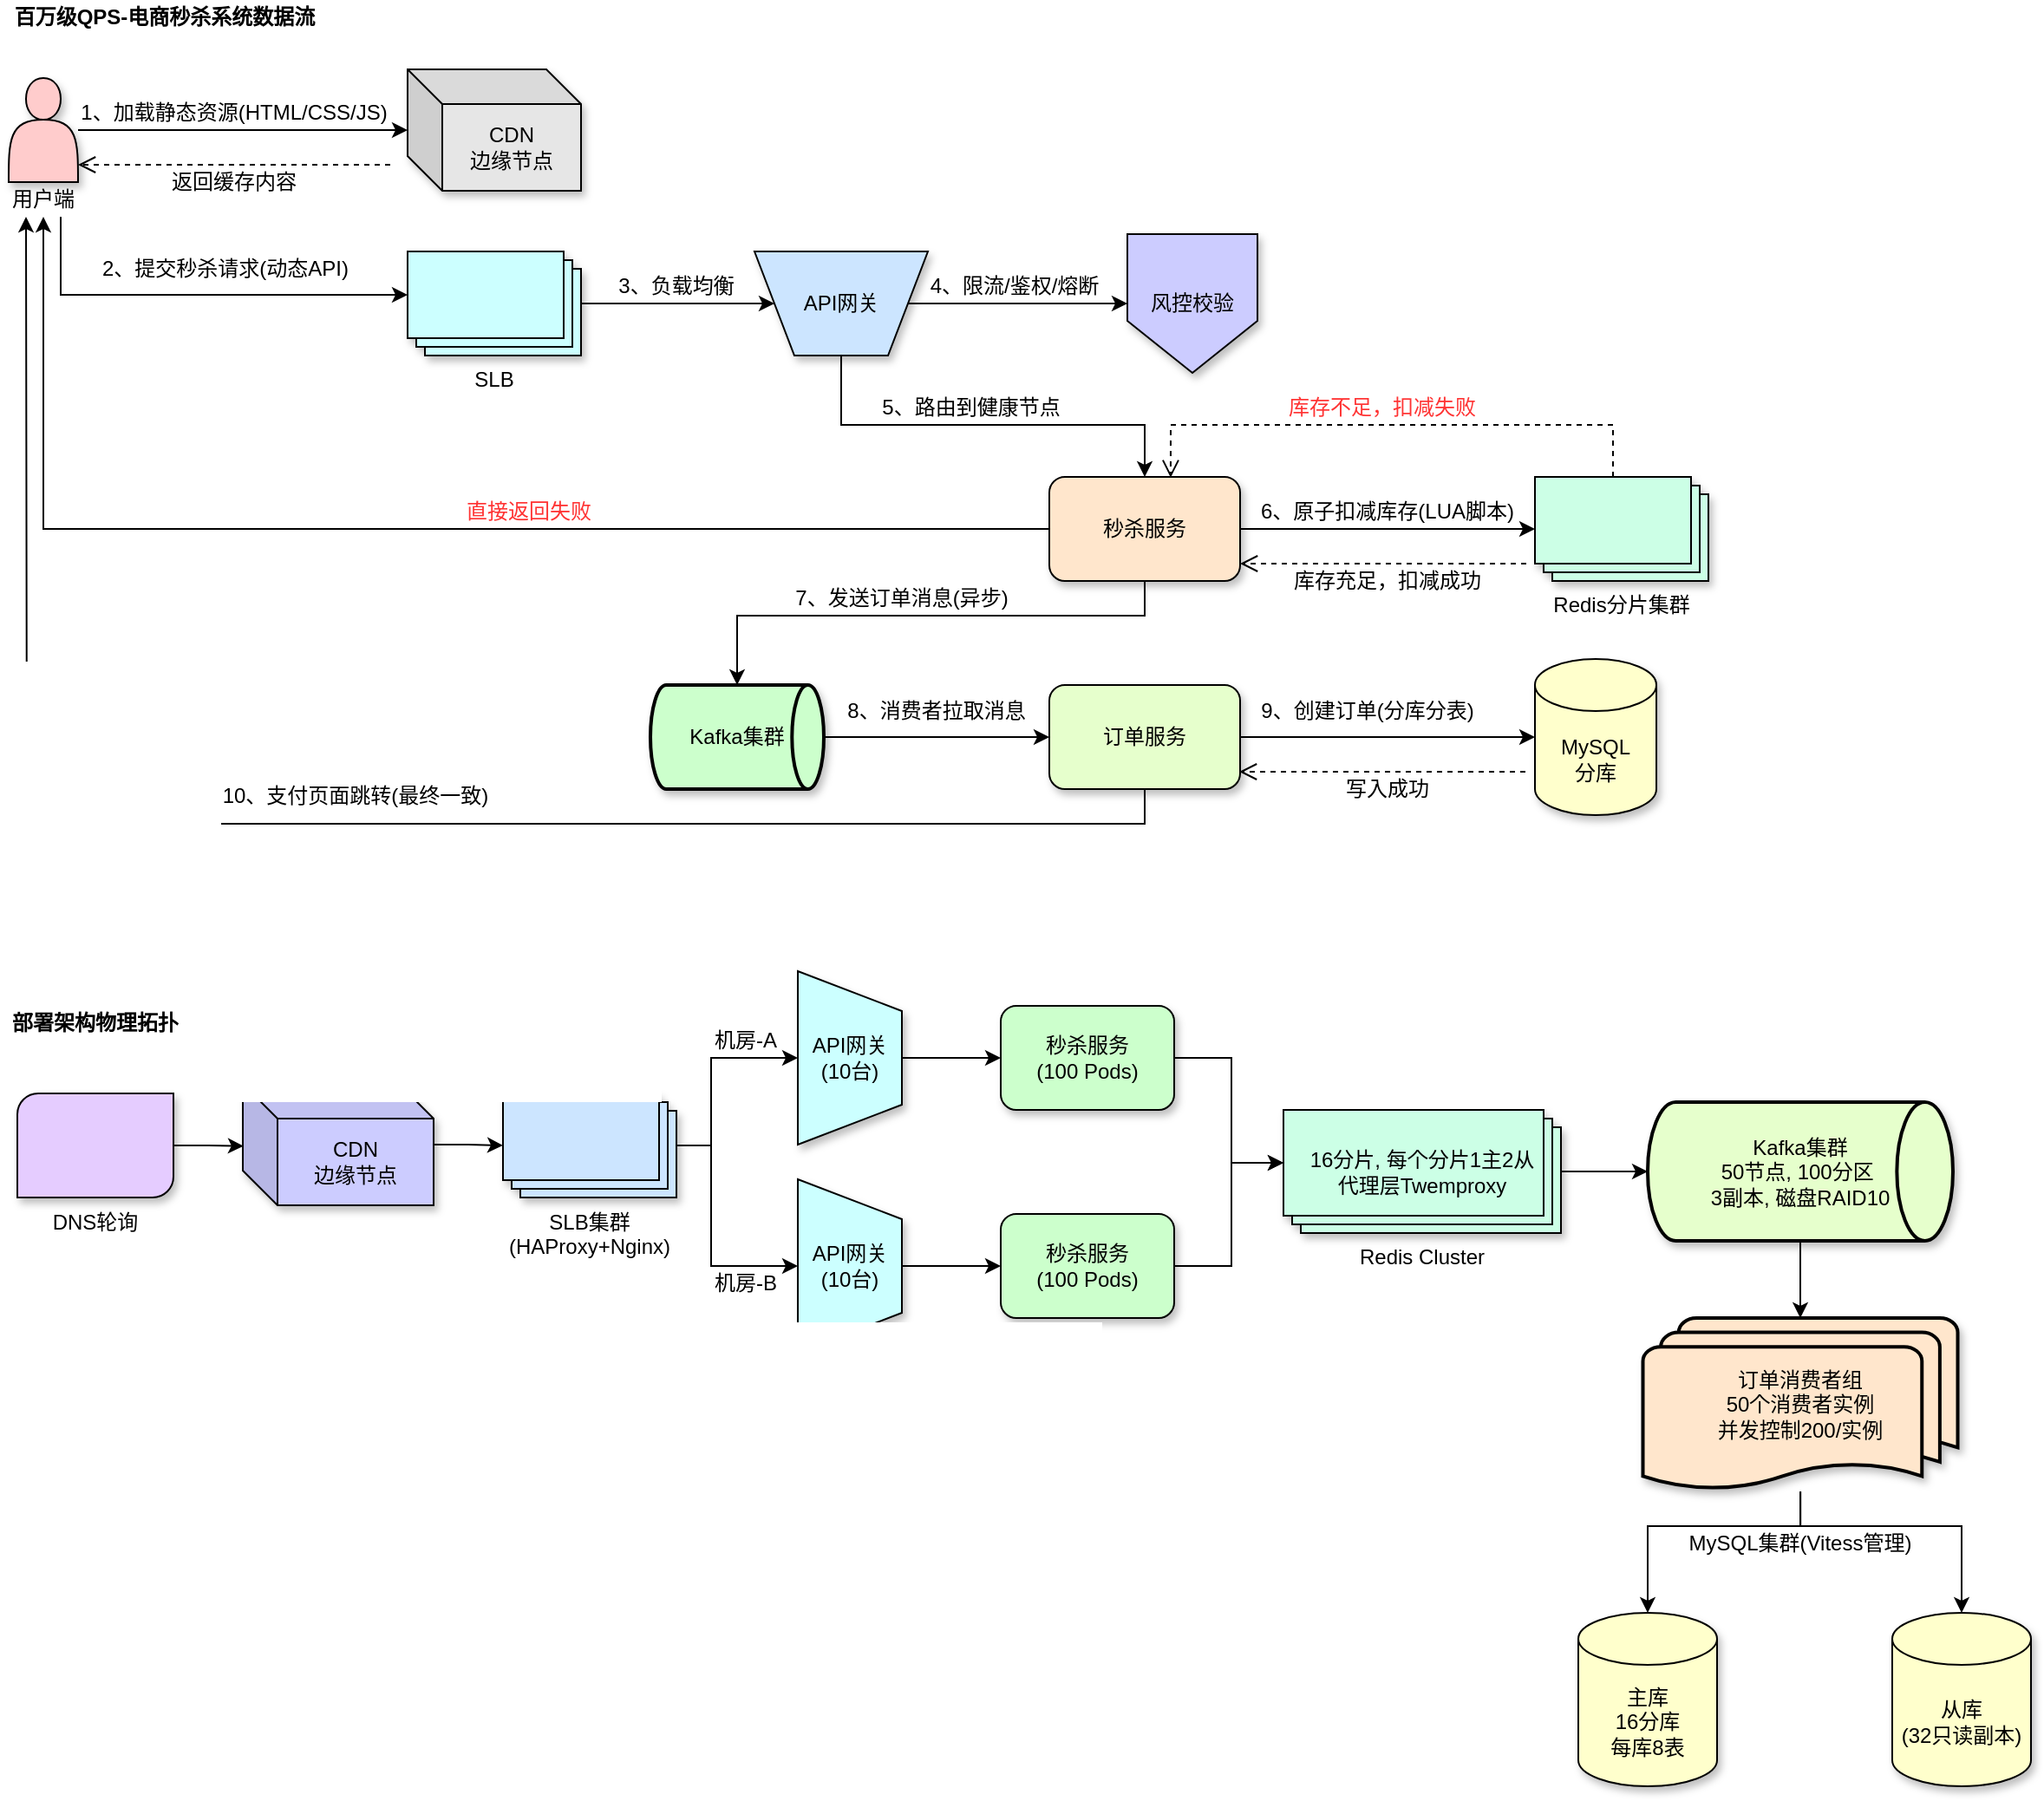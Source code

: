 <mxfile version="28.0.9">
  <diagram name="第 1 页" id="k43kZNhG20Ze2N2HWTyA">
    <mxGraphModel dx="1590" dy="773" grid="1" gridSize="10" guides="1" tooltips="1" connect="1" arrows="1" fold="1" page="1" pageScale="1" pageWidth="827" pageHeight="1169" math="0" shadow="0">
      <root>
        <mxCell id="0" />
        <mxCell id="1" parent="0" />
        <mxCell id="1ftXG66yDCKegP6t7TGQ-6" value="" style="group" parent="1" vertex="1" connectable="0">
          <mxGeometry x="130" y="100" width="980" height="430" as="geometry" />
        </mxCell>
        <mxCell id="aPgc8lN7X9PTBHeojlWt-1" value="" style="shape=actor;whiteSpace=wrap;html=1;shadow=1;fillColor=#FFCCCC;" parent="1ftXG66yDCKegP6t7TGQ-6" vertex="1">
          <mxGeometry y="5" width="40" height="60" as="geometry" />
        </mxCell>
        <mxCell id="aPgc8lN7X9PTBHeojlWt-2" value="CDN&lt;br&gt;边缘节点" style="shape=cube;whiteSpace=wrap;html=1;boundedLbl=1;backgroundOutline=1;darkOpacity=0.05;darkOpacity2=0.1;fillColor=#E6E6E6;shadow=1;" parent="1ftXG66yDCKegP6t7TGQ-6" vertex="1">
          <mxGeometry x="230" width="100" height="70" as="geometry" />
        </mxCell>
        <mxCell id="aPgc8lN7X9PTBHeojlWt-3" value="SLB" style="verticalLabelPosition=bottom;verticalAlign=top;html=1;shape=mxgraph.basic.layered_rect;dx=10;outlineConnect=0;whiteSpace=wrap;fillColor=#CCFFFF;shadow=1;" parent="1ftXG66yDCKegP6t7TGQ-6" vertex="1">
          <mxGeometry x="230" y="105" width="100" height="60" as="geometry" />
        </mxCell>
        <mxCell id="aPgc8lN7X9PTBHeojlWt-22" style="edgeStyle=orthogonalEdgeStyle;rounded=0;orthogonalLoop=1;jettySize=auto;html=1;entryX=0.5;entryY=0;entryDx=0;entryDy=0;exitX=0.5;exitY=1;exitDx=0;exitDy=0;" parent="1ftXG66yDCKegP6t7TGQ-6" source="aPgc8lN7X9PTBHeojlWt-4" target="aPgc8lN7X9PTBHeojlWt-9" edge="1">
          <mxGeometry relative="1" as="geometry">
            <Array as="points">
              <mxPoint x="480" y="205" />
              <mxPoint x="655" y="205" />
            </Array>
          </mxGeometry>
        </mxCell>
        <mxCell id="aPgc8lN7X9PTBHeojlWt-4" value="API网关" style="verticalLabelPosition=middle;verticalAlign=middle;html=1;shape=trapezoid;perimeter=trapezoidPerimeter;whiteSpace=wrap;size=0.23;arcSize=10;flipV=1;labelPosition=center;align=center;fillColor=#CCE5FF;shadow=1;" parent="1ftXG66yDCKegP6t7TGQ-6" vertex="1">
          <mxGeometry x="430" y="105" width="100" height="60" as="geometry" />
        </mxCell>
        <mxCell id="aPgc8lN7X9PTBHeojlWt-37" style="edgeStyle=orthogonalEdgeStyle;rounded=0;orthogonalLoop=1;jettySize=auto;html=1;exitX=1;exitY=0.5;exitDx=0;exitDy=0;exitPerimeter=0;entryX=0;entryY=0.5;entryDx=0;entryDy=0;" parent="1ftXG66yDCKegP6t7TGQ-6" source="aPgc8lN7X9PTBHeojlWt-7" target="aPgc8lN7X9PTBHeojlWt-10" edge="1">
          <mxGeometry relative="1" as="geometry" />
        </mxCell>
        <mxCell id="aPgc8lN7X9PTBHeojlWt-7" value="Kafka集群" style="strokeWidth=2;html=1;shape=mxgraph.flowchart.direct_data;whiteSpace=wrap;fillColor=#CCFFCC;shadow=1;" parent="1ftXG66yDCKegP6t7TGQ-6" vertex="1">
          <mxGeometry x="370" y="355" width="100" height="60" as="geometry" />
        </mxCell>
        <mxCell id="aPgc8lN7X9PTBHeojlWt-8" value="Redis分片集群" style="verticalLabelPosition=bottom;verticalAlign=top;html=1;shape=mxgraph.basic.layered_rect;dx=10;outlineConnect=0;whiteSpace=wrap;fillColor=#CCFFE6;shadow=1;" parent="1ftXG66yDCKegP6t7TGQ-6" vertex="1">
          <mxGeometry x="880" y="235" width="100" height="60" as="geometry" />
        </mxCell>
        <mxCell id="aPgc8lN7X9PTBHeojlWt-54" style="edgeStyle=orthogonalEdgeStyle;rounded=0;orthogonalLoop=1;jettySize=auto;html=1;entryX=0.5;entryY=1;entryDx=0;entryDy=0;" parent="1ftXG66yDCKegP6t7TGQ-6" source="aPgc8lN7X9PTBHeojlWt-9" target="aPgc8lN7X9PTBHeojlWt-51" edge="1">
          <mxGeometry relative="1" as="geometry" />
        </mxCell>
        <mxCell id="aPgc8lN7X9PTBHeojlWt-9" value="秒杀服务" style="rounded=1;whiteSpace=wrap;html=1;shadow=1;fillColor=#FFE6CC;" parent="1ftXG66yDCKegP6t7TGQ-6" vertex="1">
          <mxGeometry x="600" y="235" width="110" height="60" as="geometry" />
        </mxCell>
        <mxCell id="aPgc8lN7X9PTBHeojlWt-42" style="edgeStyle=orthogonalEdgeStyle;rounded=0;orthogonalLoop=1;jettySize=auto;html=1;exitX=0.5;exitY=1;exitDx=0;exitDy=0;" parent="1ftXG66yDCKegP6t7TGQ-6" source="aPgc8lN7X9PTBHeojlWt-10" edge="1">
          <mxGeometry relative="1" as="geometry">
            <mxPoint x="10" y="85" as="targetPoint" />
          </mxGeometry>
        </mxCell>
        <mxCell id="aPgc8lN7X9PTBHeojlWt-10" value="订单服务" style="rounded=1;whiteSpace=wrap;html=1;fillColor=#E6FFCC;shadow=1;" parent="1ftXG66yDCKegP6t7TGQ-6" vertex="1">
          <mxGeometry x="600" y="355" width="110" height="60" as="geometry" />
        </mxCell>
        <mxCell id="aPgc8lN7X9PTBHeojlWt-11" value="MySQL&lt;br&gt;分库" style="shape=cylinder3;whiteSpace=wrap;html=1;boundedLbl=1;backgroundOutline=1;size=15;fillColor=#FFFFCC;shadow=1;" parent="1ftXG66yDCKegP6t7TGQ-6" vertex="1">
          <mxGeometry x="880" y="340" width="70" height="90" as="geometry" />
        </mxCell>
        <mxCell id="aPgc8lN7X9PTBHeojlWt-16" style="edgeStyle=orthogonalEdgeStyle;rounded=0;orthogonalLoop=1;jettySize=auto;html=1;entryX=0;entryY=0;entryDx=0;entryDy=25;entryPerimeter=0;" parent="1ftXG66yDCKegP6t7TGQ-6" target="aPgc8lN7X9PTBHeojlWt-3" edge="1">
          <mxGeometry relative="1" as="geometry">
            <mxPoint x="30" y="85" as="sourcePoint" />
            <Array as="points">
              <mxPoint x="30" y="130" />
            </Array>
          </mxGeometry>
        </mxCell>
        <mxCell id="aPgc8lN7X9PTBHeojlWt-17" value="2、提交秒杀请求(动态API)" style="text;strokeColor=none;align=center;fillColor=none;html=1;verticalAlign=middle;whiteSpace=wrap;rounded=0;" parent="1ftXG66yDCKegP6t7TGQ-6" vertex="1">
          <mxGeometry x="50" y="105" width="150" height="20" as="geometry" />
        </mxCell>
        <mxCell id="aPgc8lN7X9PTBHeojlWt-20" value="风控校验" style="shape=offPageConnector;whiteSpace=wrap;html=1;fillColor=#CCCCFF;shadow=1;" parent="1ftXG66yDCKegP6t7TGQ-6" vertex="1">
          <mxGeometry x="645" y="95" width="75" height="80" as="geometry" />
        </mxCell>
        <mxCell id="aPgc8lN7X9PTBHeojlWt-23" value="5、路由到健康节点" style="text;strokeColor=none;align=center;fillColor=none;html=1;verticalAlign=middle;whiteSpace=wrap;rounded=0;" parent="1ftXG66yDCKegP6t7TGQ-6" vertex="1">
          <mxGeometry x="500" y="185" width="110" height="20" as="geometry" />
        </mxCell>
        <mxCell id="aPgc8lN7X9PTBHeojlWt-30" value="&lt;font style=&quot;color: rgb(0, 0, 0);&quot;&gt;7、发送订单消息(异步)&lt;/font&gt;" style="text;strokeColor=none;align=center;fillColor=none;html=1;verticalAlign=middle;whiteSpace=wrap;rounded=0;" parent="1ftXG66yDCKegP6t7TGQ-6" vertex="1">
          <mxGeometry x="450" y="295" width="130" height="20" as="geometry" />
        </mxCell>
        <mxCell id="aPgc8lN7X9PTBHeojlWt-32" value="&lt;font style=&quot;color: rgb(0, 0, 0);&quot;&gt;8、消费者拉取消息&lt;/font&gt;" style="text;strokeColor=none;align=center;fillColor=none;html=1;verticalAlign=middle;whiteSpace=wrap;rounded=0;" parent="1ftXG66yDCKegP6t7TGQ-6" vertex="1">
          <mxGeometry x="480" y="360" width="110" height="20" as="geometry" />
        </mxCell>
        <mxCell id="aPgc8lN7X9PTBHeojlWt-39" style="edgeStyle=orthogonalEdgeStyle;rounded=0;orthogonalLoop=1;jettySize=auto;html=1;entryX=0.5;entryY=0;entryDx=0;entryDy=0;entryPerimeter=0;exitX=0.5;exitY=1;exitDx=0;exitDy=0;" parent="1ftXG66yDCKegP6t7TGQ-6" source="aPgc8lN7X9PTBHeojlWt-9" target="aPgc8lN7X9PTBHeojlWt-7" edge="1">
          <mxGeometry relative="1" as="geometry">
            <Array as="points">
              <mxPoint x="655" y="315" />
              <mxPoint x="420" y="315" />
            </Array>
          </mxGeometry>
        </mxCell>
        <mxCell id="aPgc8lN7X9PTBHeojlWt-43" value="10、支付页面跳转(最终一致)" style="text;strokeColor=none;align=center;fillColor=none;html=1;verticalAlign=middle;whiteSpace=wrap;rounded=0;" parent="1ftXG66yDCKegP6t7TGQ-6" vertex="1">
          <mxGeometry x="120" y="407.5" width="160" height="22.5" as="geometry" />
        </mxCell>
        <mxCell id="aPgc8lN7X9PTBHeojlWt-45" value="" style="html=1;verticalAlign=bottom;endArrow=open;dashed=1;endSize=8;curved=0;rounded=0;exitX=0;exitY=0;exitDx=45;exitDy=0;exitPerimeter=0;entryX=0.636;entryY=0.007;entryDx=0;entryDy=0;entryPerimeter=0;" parent="1ftXG66yDCKegP6t7TGQ-6" source="aPgc8lN7X9PTBHeojlWt-8" target="aPgc8lN7X9PTBHeojlWt-9" edge="1">
          <mxGeometry relative="1" as="geometry">
            <mxPoint x="865" y="205" as="sourcePoint" />
            <mxPoint x="670" y="233" as="targetPoint" />
            <Array as="points">
              <mxPoint x="925" y="205" />
              <mxPoint x="670" y="205" />
            </Array>
          </mxGeometry>
        </mxCell>
        <mxCell id="aPgc8lN7X9PTBHeojlWt-46" value="&lt;font style=&quot;color: rgb(255, 51, 51);&quot;&gt;库存不足，扣减失败&lt;/font&gt;" style="text;strokeColor=none;align=center;fillColor=none;html=1;verticalAlign=middle;whiteSpace=wrap;rounded=0;" parent="1ftXG66yDCKegP6t7TGQ-6" vertex="1">
          <mxGeometry x="737" y="185" width="110" height="20" as="geometry" />
        </mxCell>
        <mxCell id="aPgc8lN7X9PTBHeojlWt-48" value="&lt;font style=&quot;color: rgb(255, 51, 51);&quot;&gt;直接返回失败&lt;/font&gt;" style="text;strokeColor=none;align=center;fillColor=none;html=1;verticalAlign=middle;whiteSpace=wrap;rounded=0;" parent="1ftXG66yDCKegP6t7TGQ-6" vertex="1">
          <mxGeometry x="260" y="245" width="80" height="20" as="geometry" />
        </mxCell>
        <mxCell id="aPgc8lN7X9PTBHeojlWt-51" value="用户端" style="text;strokeColor=none;align=center;fillColor=none;html=1;verticalAlign=middle;whiteSpace=wrap;rounded=0;" parent="1ftXG66yDCKegP6t7TGQ-6" vertex="1">
          <mxGeometry y="65" width="40" height="20" as="geometry" />
        </mxCell>
        <mxCell id="1ftXG66yDCKegP6t7TGQ-1" value="" style="group" parent="1ftXG66yDCKegP6t7TGQ-6" vertex="1" connectable="0">
          <mxGeometry x="709.5" y="360" width="165" height="65" as="geometry" />
        </mxCell>
        <mxCell id="aPgc8lN7X9PTBHeojlWt-38" value="&lt;font style=&quot;color: rgb(0, 0, 0);&quot;&gt;9、创建订单(分库分表)&lt;/font&gt;" style="text;strokeColor=none;align=center;fillColor=none;html=1;verticalAlign=middle;whiteSpace=wrap;rounded=0;" parent="1ftXG66yDCKegP6t7TGQ-1" vertex="1">
          <mxGeometry x="10.5" width="127" height="20" as="geometry" />
        </mxCell>
        <mxCell id="aPgc8lN7X9PTBHeojlWt-40" value="" style="html=1;verticalAlign=bottom;endArrow=open;dashed=1;endSize=8;curved=0;rounded=0;" parent="1ftXG66yDCKegP6t7TGQ-1" edge="1">
          <mxGeometry relative="1" as="geometry">
            <mxPoint x="165" y="45" as="sourcePoint" />
            <mxPoint y="45" as="targetPoint" />
          </mxGeometry>
        </mxCell>
        <mxCell id="aPgc8lN7X9PTBHeojlWt-41" value="&lt;font style=&quot;color: rgb(0, 0, 0);&quot;&gt;写入成功&lt;/font&gt;" style="text;strokeColor=none;align=center;fillColor=none;html=1;verticalAlign=middle;whiteSpace=wrap;rounded=0;" parent="1ftXG66yDCKegP6t7TGQ-1" vertex="1">
          <mxGeometry x="60.5" y="45" width="50" height="20" as="geometry" />
        </mxCell>
        <mxCell id="1ftXG66yDCKegP6t7TGQ-2" value="" style="group" parent="1ftXG66yDCKegP6t7TGQ-6" vertex="1" connectable="0">
          <mxGeometry x="710" y="245" width="165" height="60" as="geometry" />
        </mxCell>
        <mxCell id="aPgc8lN7X9PTBHeojlWt-25" value="6、原子扣减库存(LUA脚本)" style="text;strokeColor=none;align=center;fillColor=none;html=1;verticalAlign=middle;whiteSpace=wrap;rounded=0;" parent="1ftXG66yDCKegP6t7TGQ-2" vertex="1">
          <mxGeometry x="10" width="150" height="20" as="geometry" />
        </mxCell>
        <mxCell id="aPgc8lN7X9PTBHeojlWt-26" value="" style="html=1;verticalAlign=bottom;endArrow=open;dashed=1;endSize=8;curved=0;rounded=0;" parent="1ftXG66yDCKegP6t7TGQ-2" edge="1">
          <mxGeometry relative="1" as="geometry">
            <mxPoint x="165" y="40" as="sourcePoint" />
            <mxPoint y="40" as="targetPoint" />
          </mxGeometry>
        </mxCell>
        <mxCell id="aPgc8lN7X9PTBHeojlWt-27" value="&lt;font style=&quot;color: rgb(0, 0, 0);&quot;&gt;库存充足，扣减成功&lt;/font&gt;" style="text;strokeColor=none;align=center;fillColor=none;html=1;verticalAlign=middle;whiteSpace=wrap;rounded=0;" parent="1ftXG66yDCKegP6t7TGQ-2" vertex="1">
          <mxGeometry x="30" y="40" width="110" height="20" as="geometry" />
        </mxCell>
        <mxCell id="1ftXG66yDCKegP6t7TGQ-3" value="" style="group" parent="1ftXG66yDCKegP6t7TGQ-6" vertex="1" connectable="0">
          <mxGeometry x="40" y="15" width="180" height="60" as="geometry" />
        </mxCell>
        <mxCell id="aPgc8lN7X9PTBHeojlWt-13" value="1、加载静态资源(HTML/CSS/JS)" style="text;strokeColor=none;align=center;fillColor=none;html=1;verticalAlign=middle;whiteSpace=wrap;rounded=0;" parent="1ftXG66yDCKegP6t7TGQ-3" vertex="1">
          <mxGeometry width="180" height="20" as="geometry" />
        </mxCell>
        <mxCell id="aPgc8lN7X9PTBHeojlWt-14" value="" style="html=1;verticalAlign=bottom;endArrow=open;dashed=1;endSize=8;curved=0;rounded=0;" parent="1ftXG66yDCKegP6t7TGQ-3" edge="1">
          <mxGeometry relative="1" as="geometry">
            <mxPoint x="180" y="40" as="sourcePoint" />
            <mxPoint y="40" as="targetPoint" />
          </mxGeometry>
        </mxCell>
        <mxCell id="aPgc8lN7X9PTBHeojlWt-15" value="返回缓存内容" style="text;strokeColor=none;align=center;fillColor=none;html=1;verticalAlign=middle;whiteSpace=wrap;rounded=0;" parent="1ftXG66yDCKegP6t7TGQ-3" vertex="1">
          <mxGeometry x="50" y="40" width="80" height="20" as="geometry" />
        </mxCell>
        <mxCell id="1ftXG66yDCKegP6t7TGQ-4" value="" style="group" parent="1ftXG66yDCKegP6t7TGQ-6" vertex="1" connectable="0">
          <mxGeometry x="530" y="115" width="100" height="20" as="geometry" />
        </mxCell>
        <mxCell id="aPgc8lN7X9PTBHeojlWt-49" value="4、限流/鉴权/熔断" style="text;strokeColor=none;align=center;fillColor=none;html=1;verticalAlign=middle;whiteSpace=wrap;rounded=0;" parent="1ftXG66yDCKegP6t7TGQ-4" vertex="1">
          <mxGeometry width="100" height="20" as="geometry" />
        </mxCell>
        <mxCell id="1ftXG66yDCKegP6t7TGQ-5" value="" style="group" parent="1ftXG66yDCKegP6t7TGQ-6" vertex="1" connectable="0">
          <mxGeometry x="350" y="115" width="70" height="20" as="geometry" />
        </mxCell>
        <mxCell id="aPgc8lN7X9PTBHeojlWt-19" value="3、负载均衡" style="text;strokeColor=none;align=center;fillColor=none;html=1;verticalAlign=middle;whiteSpace=wrap;rounded=0;" parent="1ftXG66yDCKegP6t7TGQ-5" vertex="1">
          <mxGeometry width="70" height="20" as="geometry" />
        </mxCell>
        <mxCell id="aPgc8lN7X9PTBHeojlWt-12" style="edgeStyle=orthogonalEdgeStyle;rounded=0;orthogonalLoop=1;jettySize=auto;html=1;" parent="1ftXG66yDCKegP6t7TGQ-6" source="aPgc8lN7X9PTBHeojlWt-1" target="aPgc8lN7X9PTBHeojlWt-2" edge="1">
          <mxGeometry relative="1" as="geometry" />
        </mxCell>
        <mxCell id="aPgc8lN7X9PTBHeojlWt-18" style="edgeStyle=orthogonalEdgeStyle;rounded=0;orthogonalLoop=1;jettySize=auto;html=1;entryX=0;entryY=0.5;entryDx=0;entryDy=0;" parent="1ftXG66yDCKegP6t7TGQ-6" source="aPgc8lN7X9PTBHeojlWt-3" target="aPgc8lN7X9PTBHeojlWt-4" edge="1">
          <mxGeometry relative="1" as="geometry" />
        </mxCell>
        <mxCell id="aPgc8lN7X9PTBHeojlWt-24" style="edgeStyle=orthogonalEdgeStyle;rounded=0;orthogonalLoop=1;jettySize=auto;html=1;" parent="1ftXG66yDCKegP6t7TGQ-6" source="aPgc8lN7X9PTBHeojlWt-9" target="aPgc8lN7X9PTBHeojlWt-8" edge="1">
          <mxGeometry relative="1" as="geometry" />
        </mxCell>
        <mxCell id="aPgc8lN7X9PTBHeojlWt-33" style="edgeStyle=orthogonalEdgeStyle;rounded=0;orthogonalLoop=1;jettySize=auto;html=1;" parent="1ftXG66yDCKegP6t7TGQ-6" source="aPgc8lN7X9PTBHeojlWt-10" target="aPgc8lN7X9PTBHeojlWt-11" edge="1">
          <mxGeometry relative="1" as="geometry" />
        </mxCell>
        <mxCell id="aPgc8lN7X9PTBHeojlWt-21" style="edgeStyle=orthogonalEdgeStyle;rounded=0;orthogonalLoop=1;jettySize=auto;html=1;entryX=0;entryY=0.5;entryDx=0;entryDy=0;" parent="1ftXG66yDCKegP6t7TGQ-6" source="aPgc8lN7X9PTBHeojlWt-4" target="aPgc8lN7X9PTBHeojlWt-20" edge="1">
          <mxGeometry relative="1" as="geometry" />
        </mxCell>
        <mxCell id="1ftXG66yDCKegP6t7TGQ-7" value="&lt;div&gt;&lt;b&gt;百万级QPS-电商秒杀系统数据流&lt;/b&gt;&lt;/div&gt;" style="text;strokeColor=none;align=center;fillColor=none;html=1;verticalAlign=middle;whiteSpace=wrap;rounded=0;" parent="1" vertex="1">
          <mxGeometry x="130" y="60" width="180" height="20" as="geometry" />
        </mxCell>
        <mxCell id="pQJR4_CZ3aEAJJ0gwESk-106" value="" style="group" vertex="1" connectable="0" parent="1">
          <mxGeometry x="130" y="620" width="1166" height="470" as="geometry" />
        </mxCell>
        <mxCell id="pQJR4_CZ3aEAJJ0gwESk-6" value="API网关&lt;br&gt;(10台)" style="verticalLabelPosition=middle;verticalAlign=middle;html=1;shape=trapezoid;perimeter=trapezoidPerimeter;whiteSpace=wrap;size=0.23;arcSize=10;flipV=1;labelPosition=center;align=center;direction=south;shadow=1;fillColor=#CCFFFF;" vertex="1" parent="pQJR4_CZ3aEAJJ0gwESk-106">
          <mxGeometry x="455" y="120" width="60" height="100" as="geometry" />
        </mxCell>
        <mxCell id="pQJR4_CZ3aEAJJ0gwESk-1" value="&lt;b&gt;部署架构物理拓扑&lt;/b&gt;" style="text;strokeColor=none;align=center;fillColor=none;html=1;verticalAlign=middle;whiteSpace=wrap;rounded=0;" vertex="1" parent="pQJR4_CZ3aEAJJ0gwESk-106">
          <mxGeometry y="20" width="100" height="20" as="geometry" />
        </mxCell>
        <mxCell id="pQJR4_CZ3aEAJJ0gwESk-2" value="DNS轮询" style="verticalLabelPosition=bottom;verticalAlign=top;html=1;shape=mxgraph.basic.diag_round_rect;dx=6;whiteSpace=wrap;fillColor=#E5CCFF;shadow=1;" vertex="1" parent="pQJR4_CZ3aEAJJ0gwESk-106">
          <mxGeometry x="5" y="70.5" width="90" height="60" as="geometry" />
        </mxCell>
        <mxCell id="pQJR4_CZ3aEAJJ0gwESk-39" style="edgeStyle=orthogonalEdgeStyle;rounded=0;orthogonalLoop=1;jettySize=auto;html=1;" edge="1" parent="pQJR4_CZ3aEAJJ0gwESk-106" source="pQJR4_CZ3aEAJJ0gwESk-3" target="pQJR4_CZ3aEAJJ0gwESk-4">
          <mxGeometry relative="1" as="geometry" />
        </mxCell>
        <mxCell id="pQJR4_CZ3aEAJJ0gwESk-3" value="CDN&lt;br&gt;边缘节点" style="shape=cube;whiteSpace=wrap;html=1;boundedLbl=1;backgroundOutline=1;darkOpacity=0.05;darkOpacity2=0.1;fillColor=#CCCCFF;shadow=1;" vertex="1" parent="pQJR4_CZ3aEAJJ0gwESk-106">
          <mxGeometry x="135" y="65" width="110" height="70" as="geometry" />
        </mxCell>
        <mxCell id="pQJR4_CZ3aEAJJ0gwESk-74" style="edgeStyle=orthogonalEdgeStyle;rounded=0;orthogonalLoop=1;jettySize=auto;html=1;entryX=0.5;entryY=1;entryDx=0;entryDy=0;" edge="1" parent="pQJR4_CZ3aEAJJ0gwESk-106" source="pQJR4_CZ3aEAJJ0gwESk-4" target="pQJR4_CZ3aEAJJ0gwESk-5">
          <mxGeometry relative="1" as="geometry">
            <Array as="points">
              <mxPoint x="405" y="101" />
              <mxPoint x="405" y="50" />
            </Array>
          </mxGeometry>
        </mxCell>
        <mxCell id="pQJR4_CZ3aEAJJ0gwESk-75" style="edgeStyle=orthogonalEdgeStyle;rounded=0;orthogonalLoop=1;jettySize=auto;html=1;entryX=0.5;entryY=1;entryDx=0;entryDy=0;" edge="1" parent="pQJR4_CZ3aEAJJ0gwESk-106" source="pQJR4_CZ3aEAJJ0gwESk-4" target="pQJR4_CZ3aEAJJ0gwESk-6">
          <mxGeometry relative="1" as="geometry">
            <Array as="points">
              <mxPoint x="405" y="101" />
              <mxPoint x="405" y="170" />
            </Array>
          </mxGeometry>
        </mxCell>
        <mxCell id="pQJR4_CZ3aEAJJ0gwESk-4" value="SLB集群(HAProxy+Nginx)" style="verticalLabelPosition=bottom;verticalAlign=top;html=1;shape=mxgraph.basic.layered_rect;dx=10;outlineConnect=0;whiteSpace=wrap;fillColor=#CCE5FF;shadow=1;" vertex="1" parent="pQJR4_CZ3aEAJJ0gwESk-106">
          <mxGeometry x="285" y="70.5" width="100" height="60" as="geometry" />
        </mxCell>
        <mxCell id="pQJR4_CZ3aEAJJ0gwESk-56" style="edgeStyle=orthogonalEdgeStyle;rounded=0;orthogonalLoop=1;jettySize=auto;html=1;entryX=0;entryY=0.5;entryDx=0;entryDy=0;" edge="1" parent="pQJR4_CZ3aEAJJ0gwESk-106" source="pQJR4_CZ3aEAJJ0gwESk-5" target="pQJR4_CZ3aEAJJ0gwESk-7">
          <mxGeometry relative="1" as="geometry" />
        </mxCell>
        <mxCell id="pQJR4_CZ3aEAJJ0gwESk-5" value="API网关&lt;br&gt;(10台)" style="verticalLabelPosition=middle;verticalAlign=middle;html=1;shape=trapezoid;perimeter=trapezoidPerimeter;whiteSpace=wrap;size=0.23;arcSize=10;flipV=1;labelPosition=center;align=center;direction=south;fillColor=#CCFFFF;shadow=1;" vertex="1" parent="pQJR4_CZ3aEAJJ0gwESk-106">
          <mxGeometry x="455" width="60" height="100" as="geometry" />
        </mxCell>
        <mxCell id="pQJR4_CZ3aEAJJ0gwESk-73" style="edgeStyle=orthogonalEdgeStyle;rounded=0;orthogonalLoop=1;jettySize=auto;html=1;exitX=0.5;exitY=0;exitDx=0;exitDy=0;entryX=0;entryY=0.5;entryDx=0;entryDy=0;" edge="1" parent="pQJR4_CZ3aEAJJ0gwESk-106" source="pQJR4_CZ3aEAJJ0gwESk-6" target="pQJR4_CZ3aEAJJ0gwESk-8">
          <mxGeometry relative="1" as="geometry" />
        </mxCell>
        <mxCell id="pQJR4_CZ3aEAJJ0gwESk-7" value="秒杀服务&lt;br&gt;(100 Pods)" style="rounded=1;whiteSpace=wrap;html=1;fillColor=#CCFFCC;shadow=1;" vertex="1" parent="pQJR4_CZ3aEAJJ0gwESk-106">
          <mxGeometry x="572" y="20" width="100" height="60" as="geometry" />
        </mxCell>
        <mxCell id="pQJR4_CZ3aEAJJ0gwESk-8" value="秒杀服务&lt;br&gt;(100 Pods)" style="rounded=1;whiteSpace=wrap;html=1;fillColor=#CCFFCC;shadow=1;" vertex="1" parent="pQJR4_CZ3aEAJJ0gwESk-106">
          <mxGeometry x="572" y="140" width="100" height="60" as="geometry" />
        </mxCell>
        <mxCell id="pQJR4_CZ3aEAJJ0gwESk-9" value="Redis Cluster" style="verticalLabelPosition=bottom;verticalAlign=top;html=1;shape=mxgraph.basic.layered_rect;dx=10;outlineConnect=0;whiteSpace=wrap;fillColor=#CCFFE6;shadow=1;" vertex="1" parent="pQJR4_CZ3aEAJJ0gwESk-106">
          <mxGeometry x="735" y="80" width="160" height="71" as="geometry" />
        </mxCell>
        <mxCell id="pQJR4_CZ3aEAJJ0gwESk-10" value="Kafka集群&lt;br&gt;50节点, 100分区&amp;nbsp;&lt;div&gt;3副本, 磁盘RAID10&lt;br&gt;&lt;/div&gt;" style="strokeWidth=2;html=1;shape=mxgraph.flowchart.direct_data;whiteSpace=wrap;fillColor=#E6FFCC;shadow=1;" vertex="1" parent="pQJR4_CZ3aEAJJ0gwESk-106">
          <mxGeometry x="945" y="75.5" width="176" height="80" as="geometry" />
        </mxCell>
        <mxCell id="pQJR4_CZ3aEAJJ0gwESk-11" value="订单消费者组&lt;br&gt;50个消费者实例&lt;br&gt;并发控制200/实例" style="strokeWidth=2;html=1;shape=mxgraph.flowchart.multi-document;whiteSpace=wrap;fillColor=#FFE6CC;shadow=1;" vertex="1" parent="pQJR4_CZ3aEAJJ0gwESk-106">
          <mxGeometry x="942.25" y="200" width="181.5" height="100" as="geometry" />
        </mxCell>
        <mxCell id="pQJR4_CZ3aEAJJ0gwESk-13" value="从库&lt;br&gt;(32只读副本)" style="shape=cylinder3;whiteSpace=wrap;html=1;boundedLbl=1;backgroundOutline=1;size=15;shadow=1;fillColor=#FFFFCC;" vertex="1" parent="pQJR4_CZ3aEAJJ0gwESk-106">
          <mxGeometry x="1086" y="370" width="80" height="100" as="geometry" />
        </mxCell>
        <mxCell id="pQJR4_CZ3aEAJJ0gwESk-14" value="主库&lt;br&gt;16分库&lt;br&gt;每库8表" style="shape=cylinder3;whiteSpace=wrap;html=1;boundedLbl=1;backgroundOutline=1;size=15;fillColor=#FFFFCC;shadow=1;" vertex="1" parent="pQJR4_CZ3aEAJJ0gwESk-106">
          <mxGeometry x="905" y="370" width="80" height="100" as="geometry" />
        </mxCell>
        <mxCell id="pQJR4_CZ3aEAJJ0gwESk-18" value="MySQL集群(Vitess管理)" style="text;strokeColor=none;align=center;fillColor=none;html=1;verticalAlign=middle;whiteSpace=wrap;rounded=0;" vertex="1" parent="pQJR4_CZ3aEAJJ0gwESk-106">
          <mxGeometry x="965" y="320" width="136" height="20" as="geometry" />
        </mxCell>
        <mxCell id="pQJR4_CZ3aEAJJ0gwESk-29" style="edgeStyle=orthogonalEdgeStyle;rounded=0;orthogonalLoop=1;jettySize=auto;html=1;entryX=0.004;entryY=0.512;entryDx=0;entryDy=0;entryPerimeter=0;" edge="1" parent="pQJR4_CZ3aEAJJ0gwESk-106" source="pQJR4_CZ3aEAJJ0gwESk-2" target="pQJR4_CZ3aEAJJ0gwESk-3">
          <mxGeometry relative="1" as="geometry" />
        </mxCell>
        <mxCell id="pQJR4_CZ3aEAJJ0gwESk-32" value="机房-A" style="text;strokeColor=none;align=center;fillColor=none;html=1;verticalAlign=middle;whiteSpace=wrap;rounded=0;" vertex="1" parent="pQJR4_CZ3aEAJJ0gwESk-106">
          <mxGeometry x="405" y="30" width="40" height="20" as="geometry" />
        </mxCell>
        <mxCell id="pQJR4_CZ3aEAJJ0gwESk-34" value="机房-B" style="text;strokeColor=none;align=center;fillColor=none;html=1;verticalAlign=middle;whiteSpace=wrap;rounded=0;" vertex="1" parent="pQJR4_CZ3aEAJJ0gwESk-106">
          <mxGeometry x="405" y="170" width="40" height="20" as="geometry" />
        </mxCell>
        <mxCell id="pQJR4_CZ3aEAJJ0gwESk-35" value="16分片, 每个分片1主2从&lt;br&gt;代理层Twemproxy" style="text;strokeColor=none;align=center;fillColor=none;html=1;verticalAlign=middle;whiteSpace=wrap;rounded=0;" vertex="1" parent="pQJR4_CZ3aEAJJ0gwESk-106">
          <mxGeometry x="745" y="100.5" width="140" height="30" as="geometry" />
        </mxCell>
        <mxCell id="pQJR4_CZ3aEAJJ0gwESk-63" style="edgeStyle=orthogonalEdgeStyle;rounded=0;orthogonalLoop=1;jettySize=auto;html=1;entryX=0;entryY=0;entryDx=0;entryDy=30.5;entryPerimeter=0;exitX=1;exitY=0.5;exitDx=0;exitDy=0;" edge="1" parent="pQJR4_CZ3aEAJJ0gwESk-106" source="pQJR4_CZ3aEAJJ0gwESk-8" target="pQJR4_CZ3aEAJJ0gwESk-9">
          <mxGeometry relative="1" as="geometry">
            <Array as="points">
              <mxPoint x="705" y="170" />
              <mxPoint x="705" y="111" />
            </Array>
          </mxGeometry>
        </mxCell>
        <mxCell id="pQJR4_CZ3aEAJJ0gwESk-64" style="edgeStyle=orthogonalEdgeStyle;rounded=0;orthogonalLoop=1;jettySize=auto;html=1;entryX=0;entryY=0;entryDx=0;entryDy=30.5;entryPerimeter=0;" edge="1" parent="pQJR4_CZ3aEAJJ0gwESk-106" source="pQJR4_CZ3aEAJJ0gwESk-7" target="pQJR4_CZ3aEAJJ0gwESk-9">
          <mxGeometry relative="1" as="geometry">
            <Array as="points">
              <mxPoint x="705" y="50" />
              <mxPoint x="705" y="110" />
            </Array>
          </mxGeometry>
        </mxCell>
        <mxCell id="pQJR4_CZ3aEAJJ0gwESk-68" style="edgeStyle=orthogonalEdgeStyle;rounded=0;orthogonalLoop=1;jettySize=auto;html=1;entryX=0;entryY=0.5;entryDx=0;entryDy=0;entryPerimeter=0;" edge="1" parent="pQJR4_CZ3aEAJJ0gwESk-106" source="pQJR4_CZ3aEAJJ0gwESk-9" target="pQJR4_CZ3aEAJJ0gwESk-10">
          <mxGeometry relative="1" as="geometry" />
        </mxCell>
        <mxCell id="pQJR4_CZ3aEAJJ0gwESk-70" style="edgeStyle=orthogonalEdgeStyle;rounded=0;orthogonalLoop=1;jettySize=auto;html=1;entryX=0.5;entryY=0;entryDx=0;entryDy=0;entryPerimeter=0;" edge="1" parent="pQJR4_CZ3aEAJJ0gwESk-106" source="pQJR4_CZ3aEAJJ0gwESk-10" target="pQJR4_CZ3aEAJJ0gwESk-11">
          <mxGeometry relative="1" as="geometry" />
        </mxCell>
        <mxCell id="pQJR4_CZ3aEAJJ0gwESk-71" style="edgeStyle=orthogonalEdgeStyle;rounded=0;orthogonalLoop=1;jettySize=auto;html=1;entryX=0.5;entryY=0;entryDx=0;entryDy=0;entryPerimeter=0;" edge="1" parent="pQJR4_CZ3aEAJJ0gwESk-106" source="pQJR4_CZ3aEAJJ0gwESk-11" target="pQJR4_CZ3aEAJJ0gwESk-14">
          <mxGeometry relative="1" as="geometry">
            <Array as="points">
              <mxPoint x="1033" y="320" />
              <mxPoint x="945" y="320" />
            </Array>
          </mxGeometry>
        </mxCell>
        <mxCell id="pQJR4_CZ3aEAJJ0gwESk-72" style="edgeStyle=orthogonalEdgeStyle;rounded=0;orthogonalLoop=1;jettySize=auto;html=1;entryX=0.5;entryY=0;entryDx=0;entryDy=0;entryPerimeter=0;" edge="1" parent="pQJR4_CZ3aEAJJ0gwESk-106" source="pQJR4_CZ3aEAJJ0gwESk-11" target="pQJR4_CZ3aEAJJ0gwESk-13">
          <mxGeometry relative="1" as="geometry">
            <Array as="points">
              <mxPoint x="1033" y="320" />
              <mxPoint x="1126" y="320" />
            </Array>
          </mxGeometry>
        </mxCell>
      </root>
    </mxGraphModel>
  </diagram>
</mxfile>
